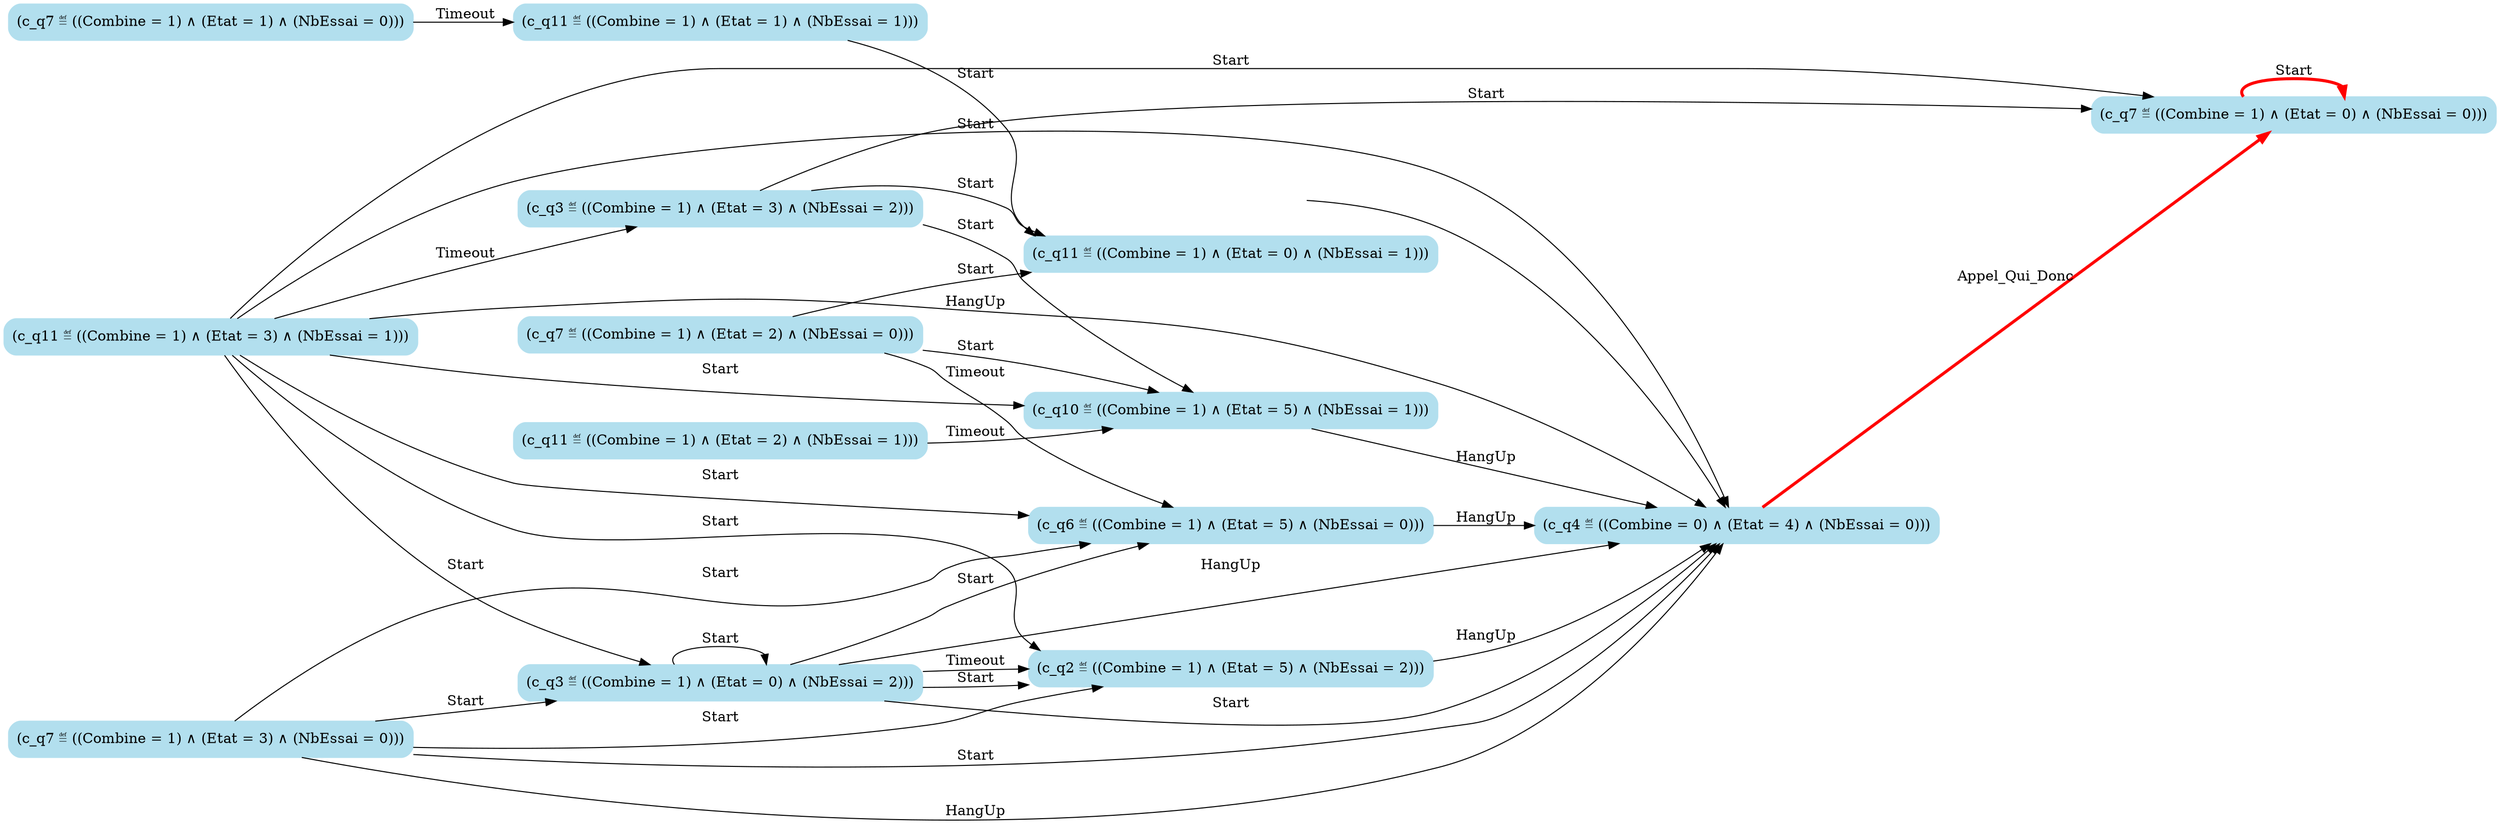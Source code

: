 digraph G {

	rankdir = LR;

	start_c_q4_57[style=invisible];

	node[shape=box, style="rounded, filled", color=lightblue2];

	c_q10_65[label="(c_q10 ≝ ((Combine = 1) ∧ (Etat = 5) ∧ (NbEssai = 1)))"];
	c_q11_46[label="(c_q11 ≝ ((Combine = 1) ∧ (Etat = 1) ∧ (NbEssai = 1)))"];
	c_q11_64[label="(c_q11 ≝ ((Combine = 1) ∧ (Etat = 2) ∧ (NbEssai = 1)))"];
	c_q4_57[label="(c_q4 ≝ ((Combine = 0) ∧ (Etat = 4) ∧ (NbEssai = 0)))"];
	c_q3_51[label="(c_q3 ≝ ((Combine = 1) ∧ (Etat = 0) ∧ (NbEssai = 2)))"];
	c_q11_47[label="(c_q11 ≝ ((Combine = 1) ∧ (Etat = 0) ∧ (NbEssai = 1)))"];
	c_q11_62[label="(c_q11 ≝ ((Combine = 1) ∧ (Etat = 3) ∧ (NbEssai = 1)))"];
	c_q3_53[label="(c_q3 ≝ ((Combine = 1) ∧ (Etat = 3) ∧ (NbEssai = 2)))"];
	c_q6_59[label="(c_q6 ≝ ((Combine = 1) ∧ (Etat = 5) ∧ (NbEssai = 0)))"];
	c_q7_40[label="(c_q7 ≝ ((Combine = 1) ∧ (Etat = 2) ∧ (NbEssai = 0)))"];
	c_q7_34[label="(c_q7 ≝ ((Combine = 1) ∧ (Etat = 3) ∧ (NbEssai = 0)))"];
	c_q7_42[label="(c_q7 ≝ ((Combine = 1) ∧ (Etat = 1) ∧ (NbEssai = 0)))"];
	c_q2_49[label="(c_q2 ≝ ((Combine = 1) ∧ (Etat = 5) ∧ (NbEssai = 2)))"];
	c_q7_61[label="(c_q7 ≝ ((Combine = 1) ∧ (Etat = 0) ∧ (NbEssai = 0)))"];

	start_c_q4_57 -> c_q4_57;
	c_q4_57 -> c_q7_61[label="Appel_Qui_Donc", penwidth=3, color=red];
	c_q2_49 -> c_q4_57[label="HangUp"];
	c_q3_51 -> c_q3_51[label="Start"];
	c_q3_51 -> c_q2_49[label="Start"];
	c_q3_51 -> c_q2_49[label="Timeout"];
	c_q3_51 -> c_q4_57[label="Start"];
	c_q3_51 -> c_q4_57[label="HangUp"];
	c_q3_51 -> c_q6_59[label="Start"];
	c_q3_53 -> c_q7_61[label="Start"];
	c_q3_53 -> c_q10_65[label="Start"];
	c_q3_53 -> c_q11_47[label="Start"];
	c_q6_59 -> c_q4_57[label="HangUp"];
	c_q7_61 -> c_q7_61[label="Start", penwidth=3, color=red];
	c_q7_34 -> c_q2_49[label="Start"];
	c_q7_34 -> c_q3_51[label="Start"];
	c_q7_34 -> c_q4_57[label="Start"];
	c_q7_34 -> c_q4_57[label="HangUp"];
	c_q7_34 -> c_q6_59[label="Start"];
	c_q7_40 -> c_q6_59[label="Timeout"];
	c_q7_40 -> c_q10_65[label="Start"];
	c_q7_40 -> c_q11_47[label="Start"];
	c_q7_42 -> c_q11_46[label="Timeout"];
	c_q10_65 -> c_q4_57[label="HangUp"];
	c_q11_46 -> c_q11_47[label="Start"];
	c_q11_62 -> c_q2_49[label="Start"];
	c_q11_62 -> c_q3_51[label="Start"];
	c_q11_62 -> c_q3_53[label="Timeout"];
	c_q11_62 -> c_q4_57[label="Start"];
	c_q11_62 -> c_q4_57[label="HangUp"];
	c_q11_62 -> c_q6_59[label="Start"];
	c_q11_62 -> c_q7_61[label="Start"];
	c_q11_62 -> c_q10_65[label="Start"];
	c_q11_64 -> c_q10_65[label="Timeout"];

}